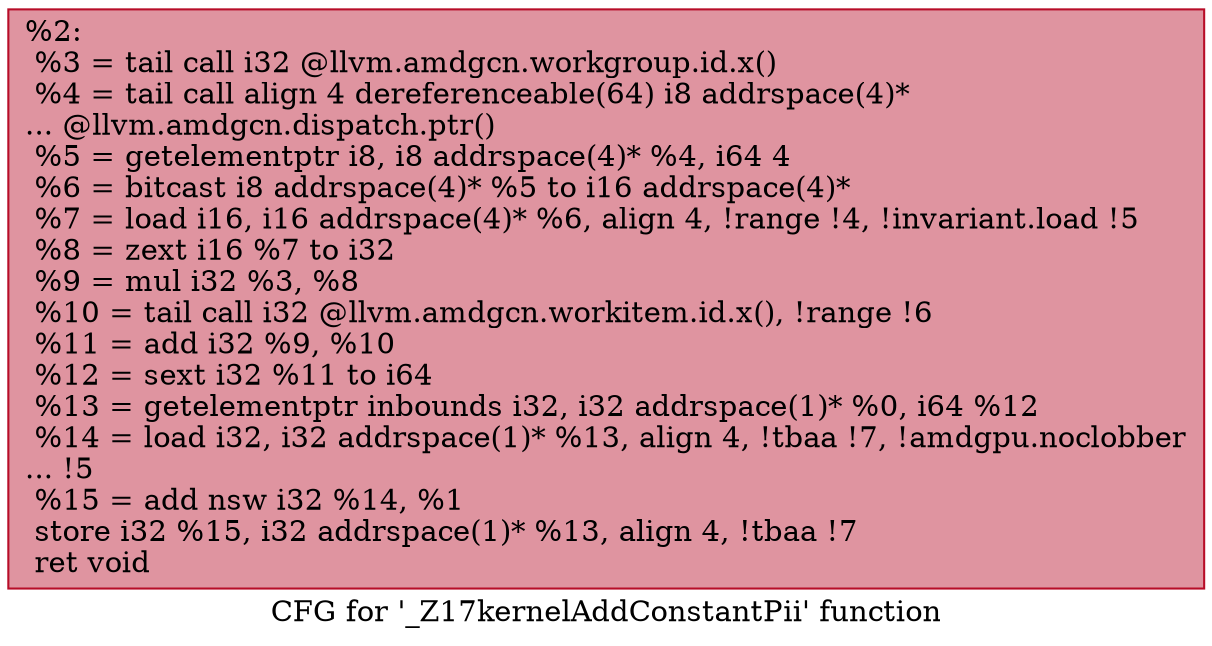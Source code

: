 digraph "CFG for '_Z17kernelAddConstantPii' function" {
	label="CFG for '_Z17kernelAddConstantPii' function";

	Node0x5832e60 [shape=record,color="#b70d28ff", style=filled, fillcolor="#b70d2870",label="{%2:\l  %3 = tail call i32 @llvm.amdgcn.workgroup.id.x()\l  %4 = tail call align 4 dereferenceable(64) i8 addrspace(4)*\l... @llvm.amdgcn.dispatch.ptr()\l  %5 = getelementptr i8, i8 addrspace(4)* %4, i64 4\l  %6 = bitcast i8 addrspace(4)* %5 to i16 addrspace(4)*\l  %7 = load i16, i16 addrspace(4)* %6, align 4, !range !4, !invariant.load !5\l  %8 = zext i16 %7 to i32\l  %9 = mul i32 %3, %8\l  %10 = tail call i32 @llvm.amdgcn.workitem.id.x(), !range !6\l  %11 = add i32 %9, %10\l  %12 = sext i32 %11 to i64\l  %13 = getelementptr inbounds i32, i32 addrspace(1)* %0, i64 %12\l  %14 = load i32, i32 addrspace(1)* %13, align 4, !tbaa !7, !amdgpu.noclobber\l... !5\l  %15 = add nsw i32 %14, %1\l  store i32 %15, i32 addrspace(1)* %13, align 4, !tbaa !7\l  ret void\l}"];
}
